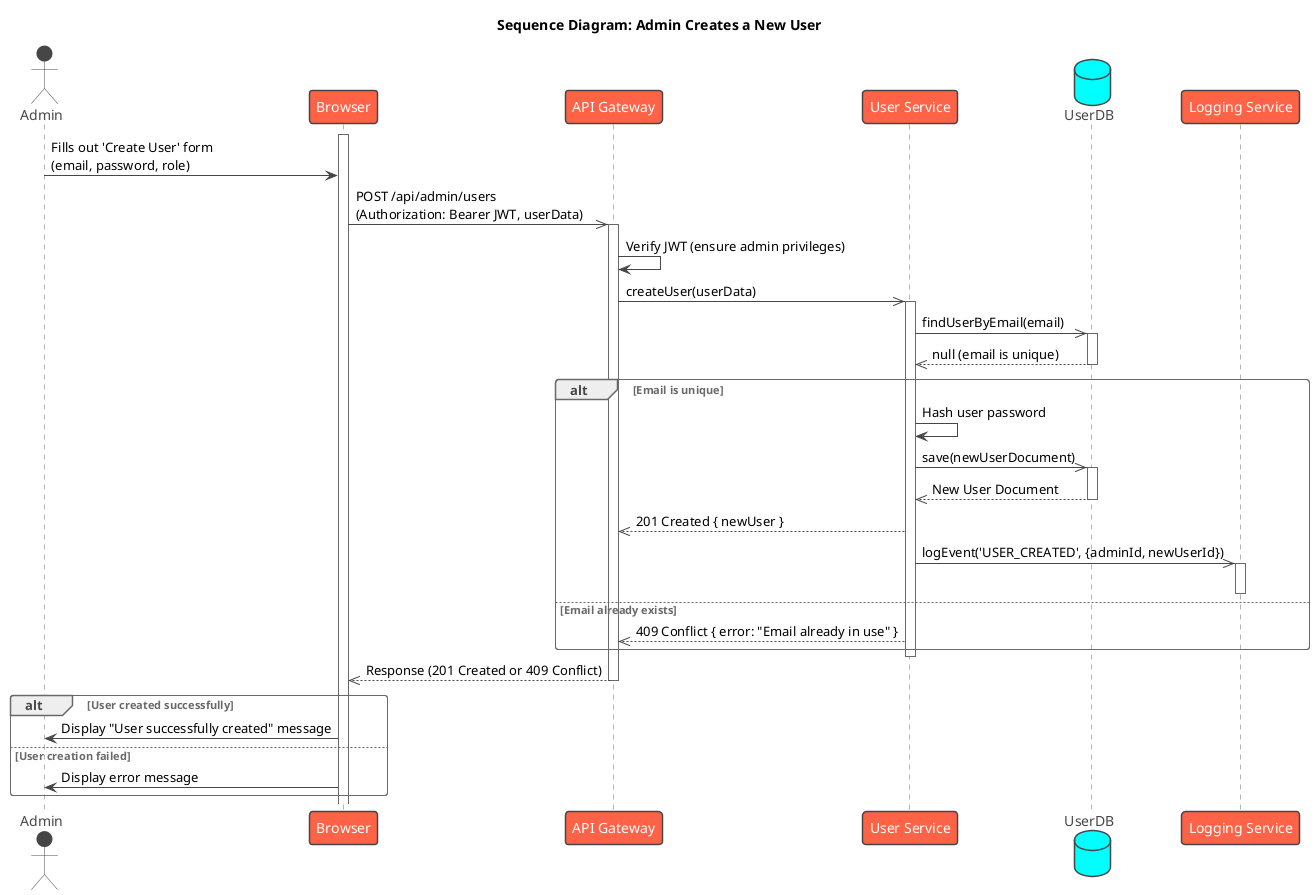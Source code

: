 @startuml
!theme vibrant

title Sequence Diagram: Admin Creates a New User

actor Admin
participant Browser
participant "API Gateway" as Gateway
participant "User Service" as UserService
database "UserDB"
participant "Logging Service" as LoggingService

activate Browser
Admin -> Browser : Fills out 'Create User' form\n(email, password, role)
Browser ->> Gateway : POST /api/admin/users\n(Authorization: Bearer JWT, userData)
activate Gateway

Gateway -> Gateway : Verify JWT (ensure admin privileges)
Gateway ->> UserService : createUser(userData)
activate UserService

UserService ->> UserDB : findUserByEmail(email)
activate UserDB
UserDB -->> UserService : null (email is unique)
deactivate UserDB

alt Email is unique
    UserService -> UserService : Hash user password
    UserService ->> UserDB : save(newUserDocument)
    activate UserDB
    UserDB -->> UserService : New User Document
    deactivate UserDB

    UserService -->> Gateway : 201 Created { newUser }
    
    ' Asynchronous Logging
    
    UserService ->> LoggingService : logEvent('USER_CREATED', {adminId, newUserId})
    activate LoggingService
    deactivate LoggingService
else Email already exists
    UserService -->> Gateway : 409 Conflict { error: "Email already in use" }
end

deactivate UserService
Gateway -->> Browser : Response (201 Created or 409 Conflict)
deactivate Gateway

alt User created successfully
    Browser -> Admin : Display "User successfully created" message
else User creation failed
    Browser -> Admin : Display error message
end

@enduml
